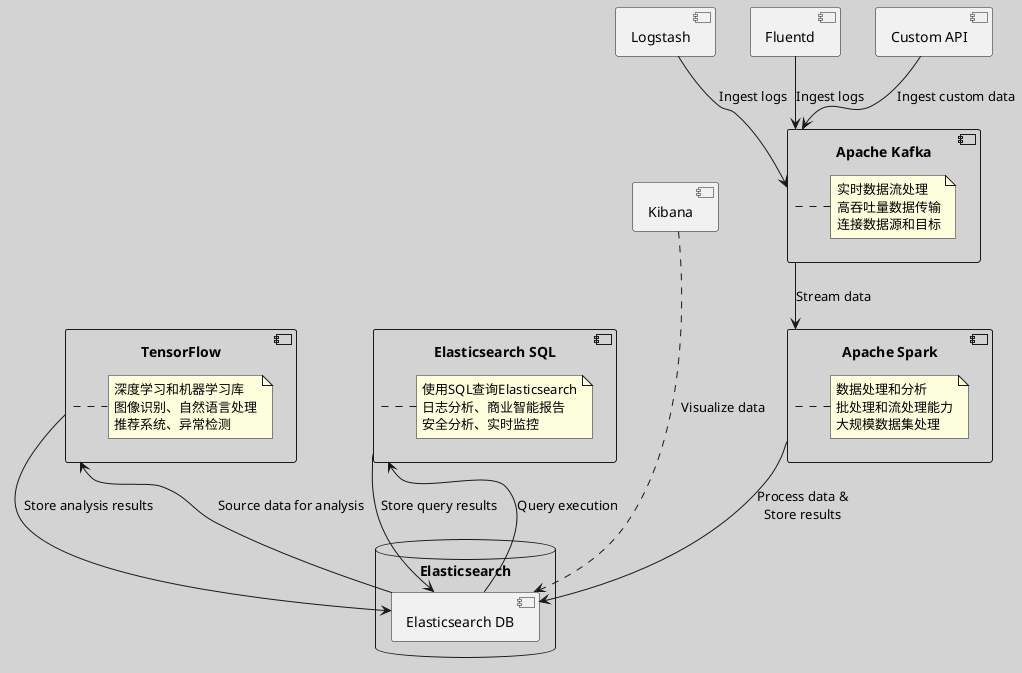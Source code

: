 @startuml
skinparam backgroundColor #D3D3D3

' Data Collection & Import Components
component "Logstash" as Logstash
component "Fluentd" as Fluentd
component "Custom API" as CustomAPI

' Data Streaming & Processing Components
component "Apache Kafka" as Kafka {
    note right of Kafka : 实时数据流处理\n高吞吐量数据传输\n连接数据源和目标
}
component "Apache Spark" as Spark {
    note right of Spark : 数据处理和分析\n批处理和流处理能力\n大规模数据集处理
}

' Data Analysis Components
component "TensorFlow" as TensorFlow {
    note right of TensorFlow : 深度学习和机器学习库\n图像识别、自然语言处理\n推荐系统、异常检测
}
component "Elasticsearch SQL" as ESSQL {
    note right of ESSQL : 使用SQL查询Elasticsearch\n日志分析、商业智能报告\n安全分析、实时监控
}
component "Kibana" as Kibana

' Elasticsearch Database
database "Elasticsearch" {
    [Elasticsearch DB]
}

' Connections for Data Collection & Import
Logstash --> Kafka : Ingest logs
Fluentd --> Kafka : Ingest logs
CustomAPI --> Kafka : Ingest custom data

' Connections for Data Streaming & Processing
Kafka --> Spark : Stream data

' Connections for Data Processing & Analysis
Spark --> [Elasticsearch DB] : Process data &\nStore results

' Data Analysis Connections
[Elasticsearch DB] --> TensorFlow : Source data for analysis
TensorFlow --> [Elasticsearch DB] : Store analysis results
[Elasticsearch DB] --> ESSQL : Query execution
ESSQL --> [Elasticsearch DB] : Store query results
Kibana -.-> [Elasticsearch DB] : Visualize data

@enduml
